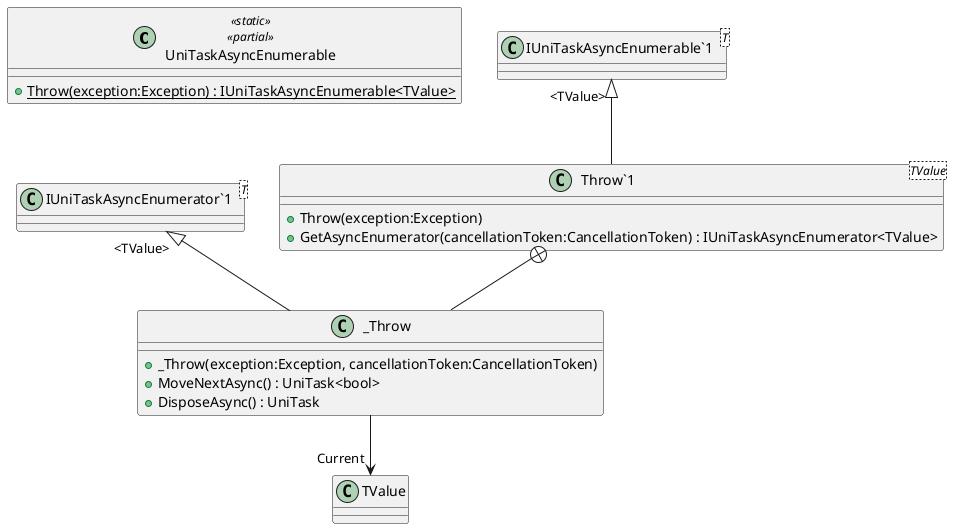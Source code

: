@startuml
class UniTaskAsyncEnumerable <<static>> <<partial>> {
    + {static} Throw(exception:Exception) : IUniTaskAsyncEnumerable<TValue>
}
class "Throw`1"<TValue> {
    + Throw(exception:Exception)
    + GetAsyncEnumerator(cancellationToken:CancellationToken) : IUniTaskAsyncEnumerator<TValue>
}
class "IUniTaskAsyncEnumerable`1"<T> {
}
class _Throw {
    + _Throw(exception:Exception, cancellationToken:CancellationToken)
    + MoveNextAsync() : UniTask<bool>
    + DisposeAsync() : UniTask
}
class "IUniTaskAsyncEnumerator`1"<T> {
}
"IUniTaskAsyncEnumerable`1" "<TValue>" <|-- "Throw`1"
"Throw`1" +-- _Throw
"IUniTaskAsyncEnumerator`1" "<TValue>" <|-- _Throw
_Throw --> "Current" TValue
@enduml

